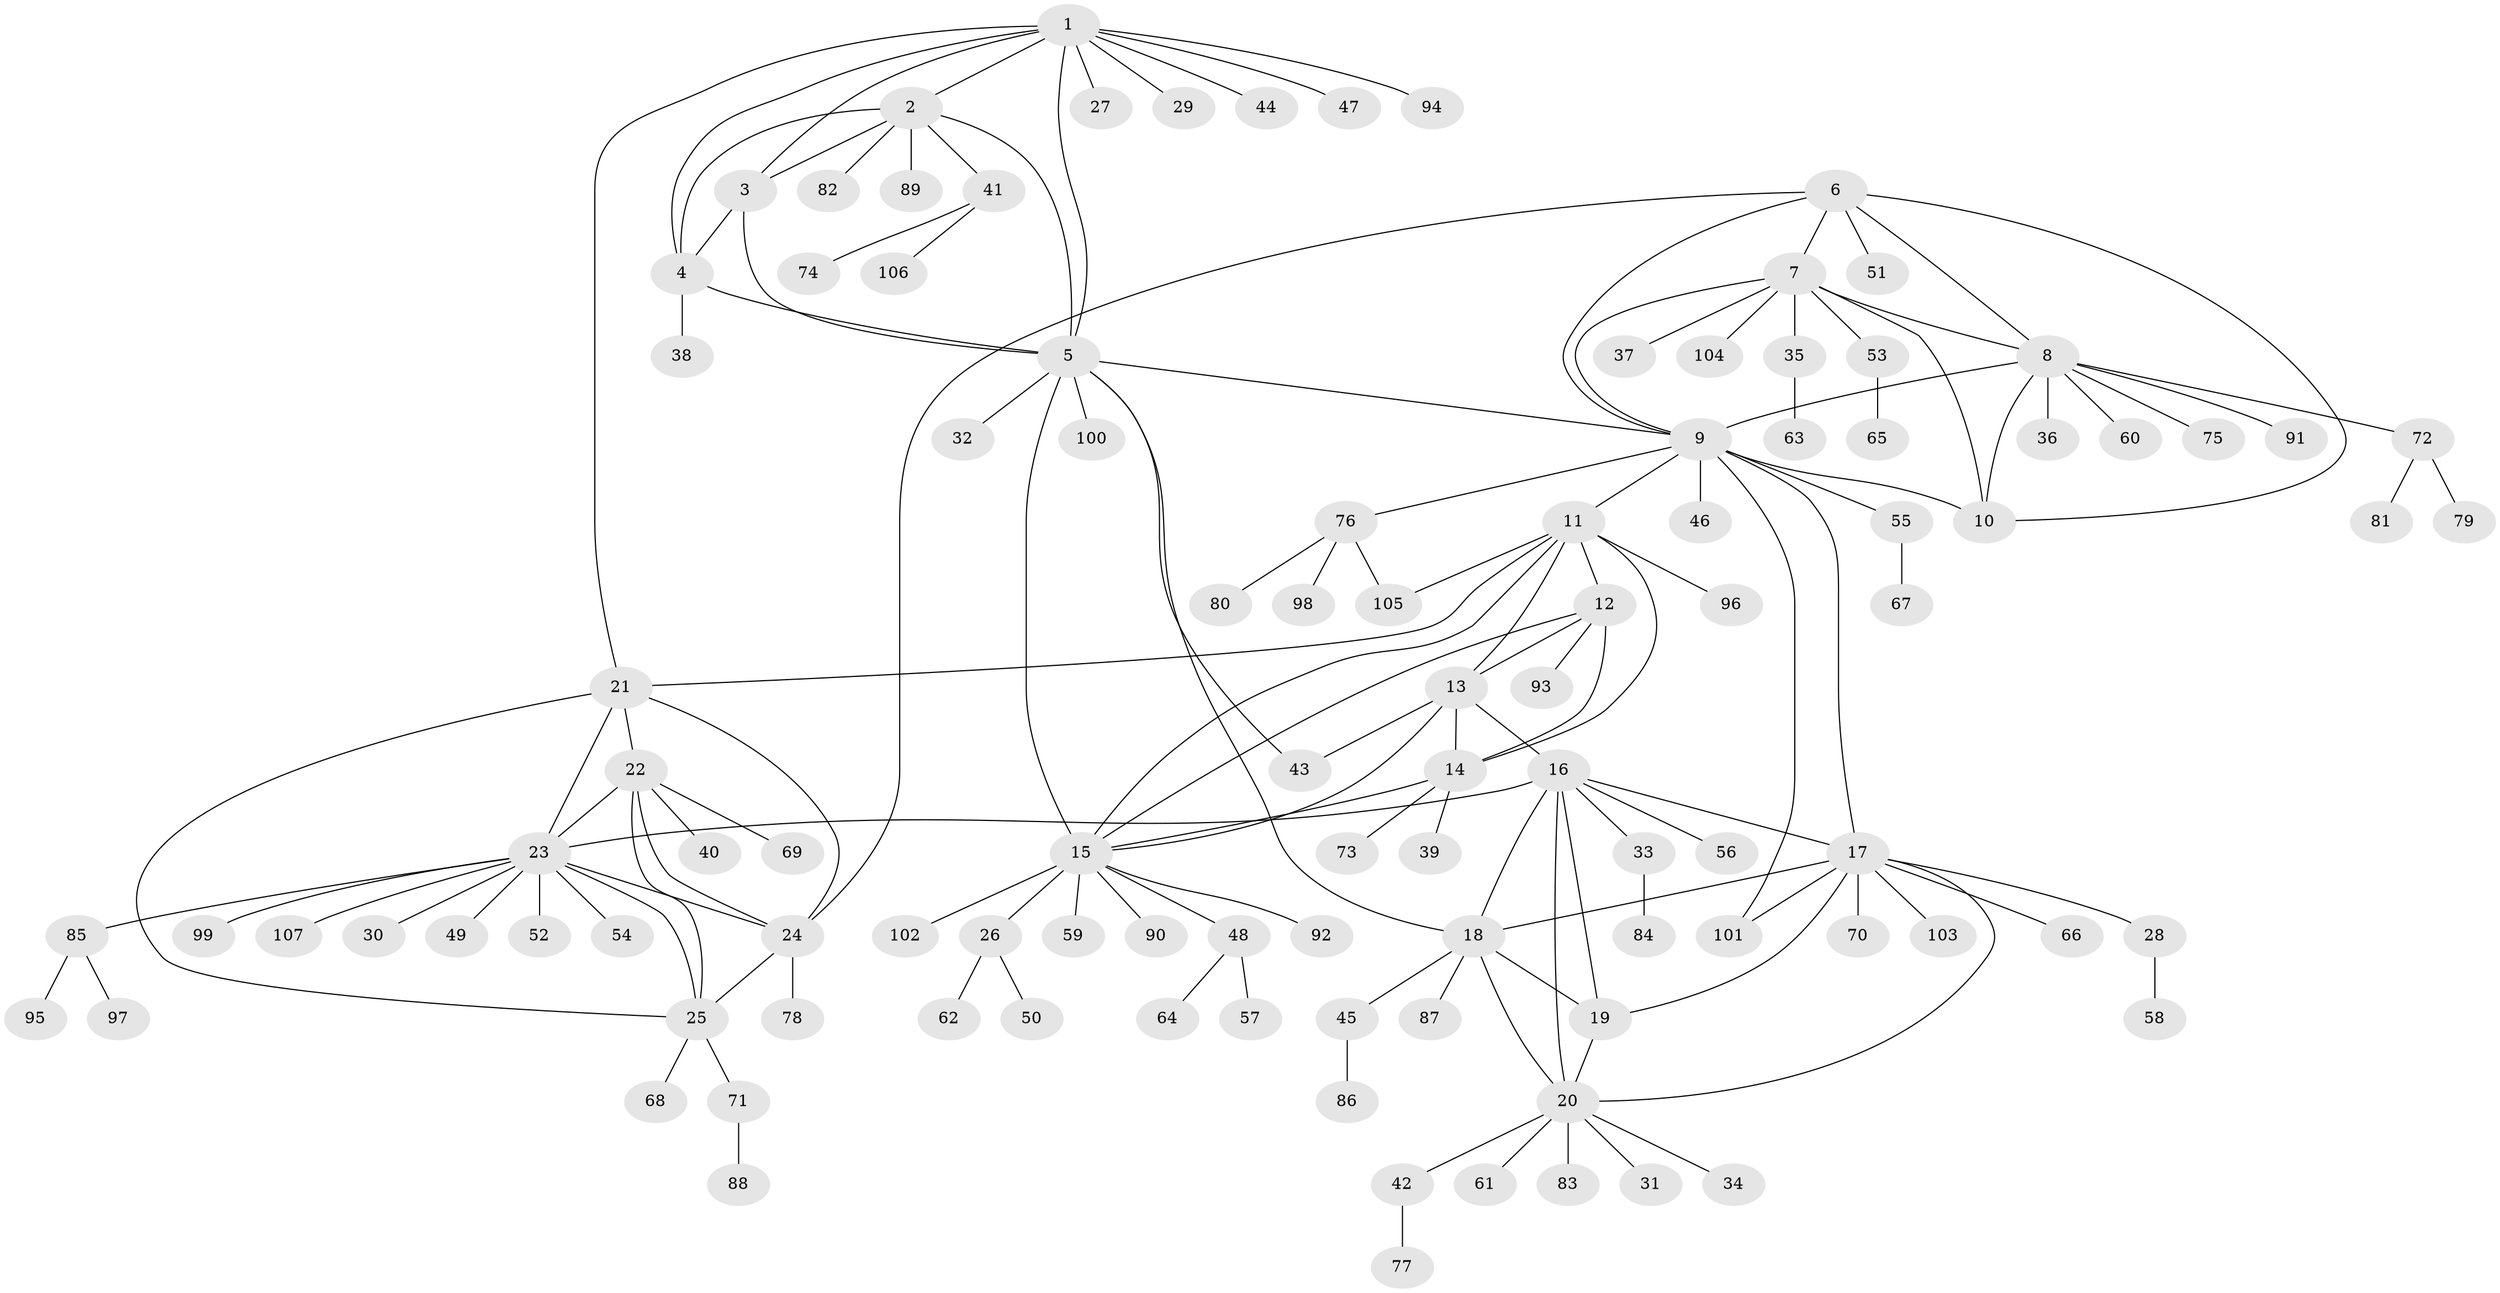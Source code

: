 // coarse degree distribution, {13: 0.012048192771084338, 6: 0.024096385542168676, 4: 0.03614457831325301, 9: 0.04819277108433735, 8: 0.012048192771084338, 10: 0.012048192771084338, 16: 0.012048192771084338, 3: 0.03614457831325301, 7: 0.04819277108433735, 12: 0.012048192771084338, 2: 0.07228915662650602, 1: 0.6746987951807228}
// Generated by graph-tools (version 1.1) at 2025/42/03/06/25 10:42:11]
// undirected, 107 vertices, 145 edges
graph export_dot {
graph [start="1"]
  node [color=gray90,style=filled];
  1;
  2;
  3;
  4;
  5;
  6;
  7;
  8;
  9;
  10;
  11;
  12;
  13;
  14;
  15;
  16;
  17;
  18;
  19;
  20;
  21;
  22;
  23;
  24;
  25;
  26;
  27;
  28;
  29;
  30;
  31;
  32;
  33;
  34;
  35;
  36;
  37;
  38;
  39;
  40;
  41;
  42;
  43;
  44;
  45;
  46;
  47;
  48;
  49;
  50;
  51;
  52;
  53;
  54;
  55;
  56;
  57;
  58;
  59;
  60;
  61;
  62;
  63;
  64;
  65;
  66;
  67;
  68;
  69;
  70;
  71;
  72;
  73;
  74;
  75;
  76;
  77;
  78;
  79;
  80;
  81;
  82;
  83;
  84;
  85;
  86;
  87;
  88;
  89;
  90;
  91;
  92;
  93;
  94;
  95;
  96;
  97;
  98;
  99;
  100;
  101;
  102;
  103;
  104;
  105;
  106;
  107;
  1 -- 2;
  1 -- 3;
  1 -- 4;
  1 -- 5;
  1 -- 21;
  1 -- 27;
  1 -- 29;
  1 -- 44;
  1 -- 47;
  1 -- 94;
  2 -- 3;
  2 -- 4;
  2 -- 5;
  2 -- 41;
  2 -- 82;
  2 -- 89;
  3 -- 4;
  3 -- 5;
  4 -- 5;
  4 -- 38;
  5 -- 9;
  5 -- 15;
  5 -- 18;
  5 -- 32;
  5 -- 43;
  5 -- 100;
  6 -- 7;
  6 -- 8;
  6 -- 9;
  6 -- 10;
  6 -- 24;
  6 -- 51;
  7 -- 8;
  7 -- 9;
  7 -- 10;
  7 -- 35;
  7 -- 37;
  7 -- 53;
  7 -- 104;
  8 -- 9;
  8 -- 10;
  8 -- 36;
  8 -- 60;
  8 -- 72;
  8 -- 75;
  8 -- 91;
  9 -- 10;
  9 -- 11;
  9 -- 17;
  9 -- 46;
  9 -- 55;
  9 -- 76;
  9 -- 101;
  11 -- 12;
  11 -- 13;
  11 -- 14;
  11 -- 15;
  11 -- 21;
  11 -- 96;
  11 -- 105;
  12 -- 13;
  12 -- 14;
  12 -- 15;
  12 -- 93;
  13 -- 14;
  13 -- 15;
  13 -- 16;
  13 -- 43;
  14 -- 15;
  14 -- 39;
  14 -- 73;
  15 -- 26;
  15 -- 48;
  15 -- 59;
  15 -- 90;
  15 -- 92;
  15 -- 102;
  16 -- 17;
  16 -- 18;
  16 -- 19;
  16 -- 20;
  16 -- 23;
  16 -- 33;
  16 -- 56;
  17 -- 18;
  17 -- 19;
  17 -- 20;
  17 -- 28;
  17 -- 66;
  17 -- 70;
  17 -- 101;
  17 -- 103;
  18 -- 19;
  18 -- 20;
  18 -- 45;
  18 -- 87;
  19 -- 20;
  20 -- 31;
  20 -- 34;
  20 -- 42;
  20 -- 61;
  20 -- 83;
  21 -- 22;
  21 -- 23;
  21 -- 24;
  21 -- 25;
  22 -- 23;
  22 -- 24;
  22 -- 25;
  22 -- 40;
  22 -- 69;
  23 -- 24;
  23 -- 25;
  23 -- 30;
  23 -- 49;
  23 -- 52;
  23 -- 54;
  23 -- 85;
  23 -- 99;
  23 -- 107;
  24 -- 25;
  24 -- 78;
  25 -- 68;
  25 -- 71;
  26 -- 50;
  26 -- 62;
  28 -- 58;
  33 -- 84;
  35 -- 63;
  41 -- 74;
  41 -- 106;
  42 -- 77;
  45 -- 86;
  48 -- 57;
  48 -- 64;
  53 -- 65;
  55 -- 67;
  71 -- 88;
  72 -- 79;
  72 -- 81;
  76 -- 80;
  76 -- 98;
  76 -- 105;
  85 -- 95;
  85 -- 97;
}
